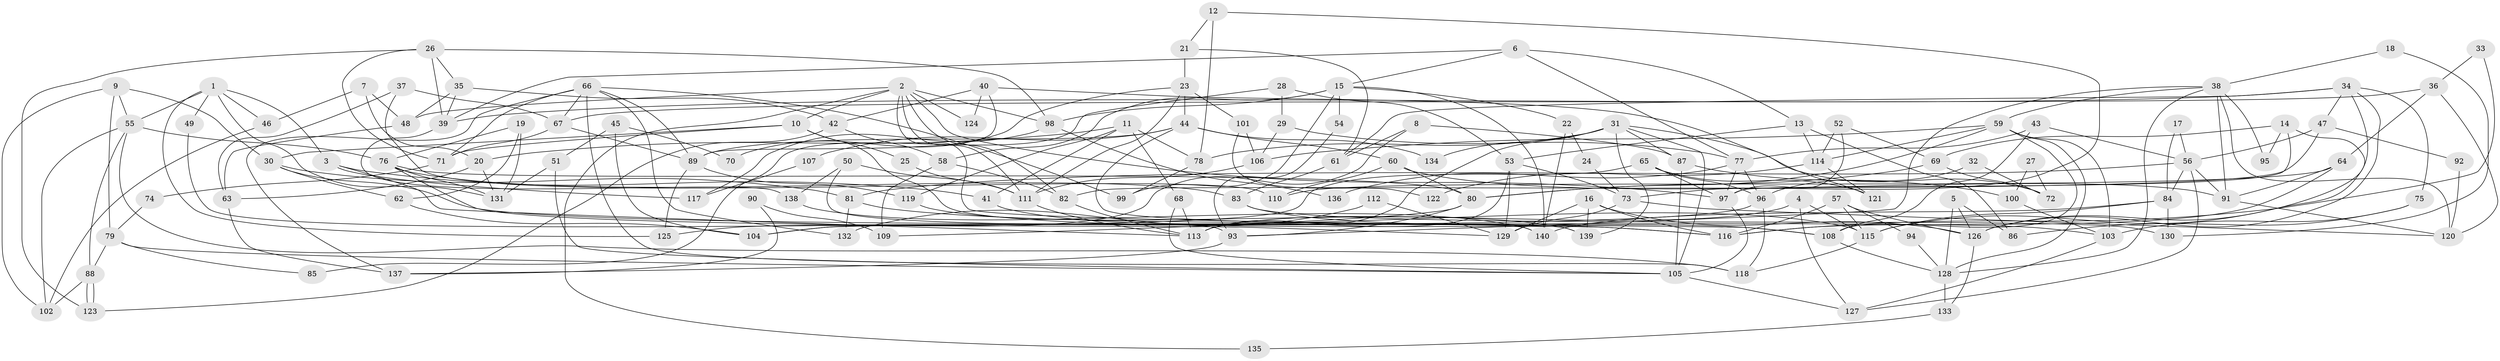 // coarse degree distribution, {3: 0.19047619047619047, 4: 0.14285714285714285, 5: 0.11904761904761904, 2: 0.16666666666666666, 6: 0.14285714285714285, 8: 0.07142857142857142, 11: 0.023809523809523808, 7: 0.09523809523809523, 20: 0.023809523809523808, 14: 0.023809523809523808}
// Generated by graph-tools (version 1.1) at 2025/53/03/04/25 21:53:10]
// undirected, 140 vertices, 280 edges
graph export_dot {
graph [start="1"]
  node [color=gray90,style=filled];
  1;
  2;
  3;
  4;
  5;
  6;
  7;
  8;
  9;
  10;
  11;
  12;
  13;
  14;
  15;
  16;
  17;
  18;
  19;
  20;
  21;
  22;
  23;
  24;
  25;
  26;
  27;
  28;
  29;
  30;
  31;
  32;
  33;
  34;
  35;
  36;
  37;
  38;
  39;
  40;
  41;
  42;
  43;
  44;
  45;
  46;
  47;
  48;
  49;
  50;
  51;
  52;
  53;
  54;
  55;
  56;
  57;
  58;
  59;
  60;
  61;
  62;
  63;
  64;
  65;
  66;
  67;
  68;
  69;
  70;
  71;
  72;
  73;
  74;
  75;
  76;
  77;
  78;
  79;
  80;
  81;
  82;
  83;
  84;
  85;
  86;
  87;
  88;
  89;
  90;
  91;
  92;
  93;
  94;
  95;
  96;
  97;
  98;
  99;
  100;
  101;
  102;
  103;
  104;
  105;
  106;
  107;
  108;
  109;
  110;
  111;
  112;
  113;
  114;
  115;
  116;
  117;
  118;
  119;
  120;
  121;
  122;
  123;
  124;
  125;
  126;
  127;
  128;
  129;
  130;
  131;
  132;
  133;
  134;
  135;
  136;
  137;
  138;
  139;
  140;
  1 -- 46;
  1 -- 55;
  1 -- 3;
  1 -- 49;
  1 -- 125;
  1 -- 131;
  2 -- 97;
  2 -- 98;
  2 -- 10;
  2 -- 48;
  2 -- 82;
  2 -- 108;
  2 -- 111;
  2 -- 124;
  2 -- 135;
  3 -- 113;
  3 -- 41;
  3 -- 117;
  4 -- 115;
  4 -- 127;
  4 -- 113;
  5 -- 128;
  5 -- 126;
  5 -- 86;
  6 -- 39;
  6 -- 15;
  6 -- 13;
  6 -- 77;
  7 -- 48;
  7 -- 20;
  7 -- 46;
  8 -- 87;
  8 -- 61;
  8 -- 104;
  9 -- 55;
  9 -- 102;
  9 -- 30;
  9 -- 79;
  10 -- 30;
  10 -- 25;
  10 -- 71;
  10 -- 116;
  11 -- 78;
  11 -- 41;
  11 -- 20;
  11 -- 68;
  11 -- 119;
  12 -- 78;
  12 -- 73;
  12 -- 21;
  13 -- 53;
  13 -- 86;
  13 -- 114;
  14 -- 69;
  14 -- 97;
  14 -- 95;
  14 -- 126;
  15 -- 140;
  15 -- 58;
  15 -- 22;
  15 -- 54;
  15 -- 98;
  15 -- 99;
  16 -- 129;
  16 -- 116;
  16 -- 126;
  16 -- 139;
  17 -- 84;
  17 -- 56;
  18 -- 38;
  18 -- 130;
  19 -- 131;
  19 -- 76;
  19 -- 62;
  20 -- 63;
  20 -- 131;
  21 -- 61;
  21 -- 23;
  22 -- 140;
  22 -- 24;
  23 -- 111;
  23 -- 44;
  23 -- 70;
  23 -- 101;
  24 -- 73;
  25 -- 111;
  26 -- 71;
  26 -- 123;
  26 -- 35;
  26 -- 39;
  26 -- 98;
  27 -- 100;
  27 -- 72;
  28 -- 53;
  28 -- 29;
  28 -- 85;
  29 -- 106;
  29 -- 77;
  30 -- 103;
  30 -- 62;
  30 -- 81;
  31 -- 113;
  31 -- 105;
  31 -- 72;
  31 -- 78;
  31 -- 87;
  31 -- 134;
  31 -- 139;
  32 -- 72;
  32 -- 96;
  33 -- 116;
  33 -- 36;
  34 -- 126;
  34 -- 47;
  34 -- 39;
  34 -- 61;
  34 -- 75;
  34 -- 115;
  35 -- 39;
  35 -- 42;
  35 -- 48;
  36 -- 64;
  36 -- 67;
  36 -- 120;
  37 -- 110;
  37 -- 67;
  37 -- 63;
  38 -- 91;
  38 -- 59;
  38 -- 93;
  38 -- 95;
  38 -- 120;
  38 -- 128;
  39 -- 138;
  40 -- 121;
  40 -- 89;
  40 -- 42;
  40 -- 124;
  41 -- 115;
  42 -- 58;
  42 -- 123;
  43 -- 77;
  43 -- 108;
  43 -- 56;
  44 -- 139;
  44 -- 60;
  44 -- 89;
  44 -- 107;
  44 -- 134;
  45 -- 104;
  45 -- 51;
  45 -- 70;
  46 -- 102;
  47 -- 82;
  47 -- 56;
  47 -- 92;
  48 -- 63;
  49 -- 93;
  50 -- 111;
  50 -- 138;
  50 -- 140;
  51 -- 105;
  51 -- 131;
  52 -- 97;
  52 -- 114;
  52 -- 69;
  53 -- 113;
  53 -- 129;
  53 -- 73;
  54 -- 93;
  55 -- 88;
  55 -- 76;
  55 -- 102;
  55 -- 118;
  56 -- 81;
  56 -- 84;
  56 -- 91;
  56 -- 127;
  57 -- 115;
  57 -- 126;
  57 -- 94;
  57 -- 116;
  58 -- 82;
  58 -- 109;
  59 -- 80;
  59 -- 128;
  59 -- 103;
  59 -- 106;
  59 -- 108;
  59 -- 114;
  60 -- 91;
  60 -- 80;
  60 -- 110;
  61 -- 83;
  62 -- 104;
  63 -- 137;
  64 -- 91;
  64 -- 116;
  64 -- 110;
  65 -- 96;
  65 -- 104;
  65 -- 97;
  65 -- 121;
  66 -- 67;
  66 -- 89;
  66 -- 71;
  66 -- 99;
  66 -- 118;
  66 -- 132;
  66 -- 137;
  67 -- 71;
  67 -- 89;
  68 -- 105;
  68 -- 113;
  69 -- 80;
  69 -- 72;
  71 -- 74;
  73 -- 120;
  73 -- 129;
  74 -- 79;
  75 -- 86;
  75 -- 103;
  76 -- 80;
  76 -- 131;
  76 -- 83;
  76 -- 129;
  77 -- 96;
  77 -- 97;
  77 -- 136;
  78 -- 99;
  79 -- 105;
  79 -- 85;
  79 -- 88;
  80 -- 93;
  80 -- 109;
  81 -- 116;
  81 -- 132;
  82 -- 113;
  83 -- 108;
  83 -- 130;
  84 -- 115;
  84 -- 130;
  84 -- 140;
  87 -- 105;
  87 -- 100;
  88 -- 123;
  88 -- 123;
  88 -- 102;
  89 -- 119;
  89 -- 125;
  90 -- 109;
  90 -- 137;
  91 -- 120;
  92 -- 120;
  93 -- 137;
  94 -- 128;
  96 -- 125;
  96 -- 118;
  97 -- 105;
  98 -- 117;
  98 -- 136;
  100 -- 103;
  101 -- 106;
  101 -- 122;
  103 -- 127;
  105 -- 127;
  106 -- 111;
  107 -- 117;
  108 -- 128;
  111 -- 113;
  112 -- 132;
  112 -- 129;
  114 -- 121;
  114 -- 122;
  115 -- 118;
  119 -- 139;
  126 -- 133;
  128 -- 133;
  133 -- 135;
  138 -- 140;
}
